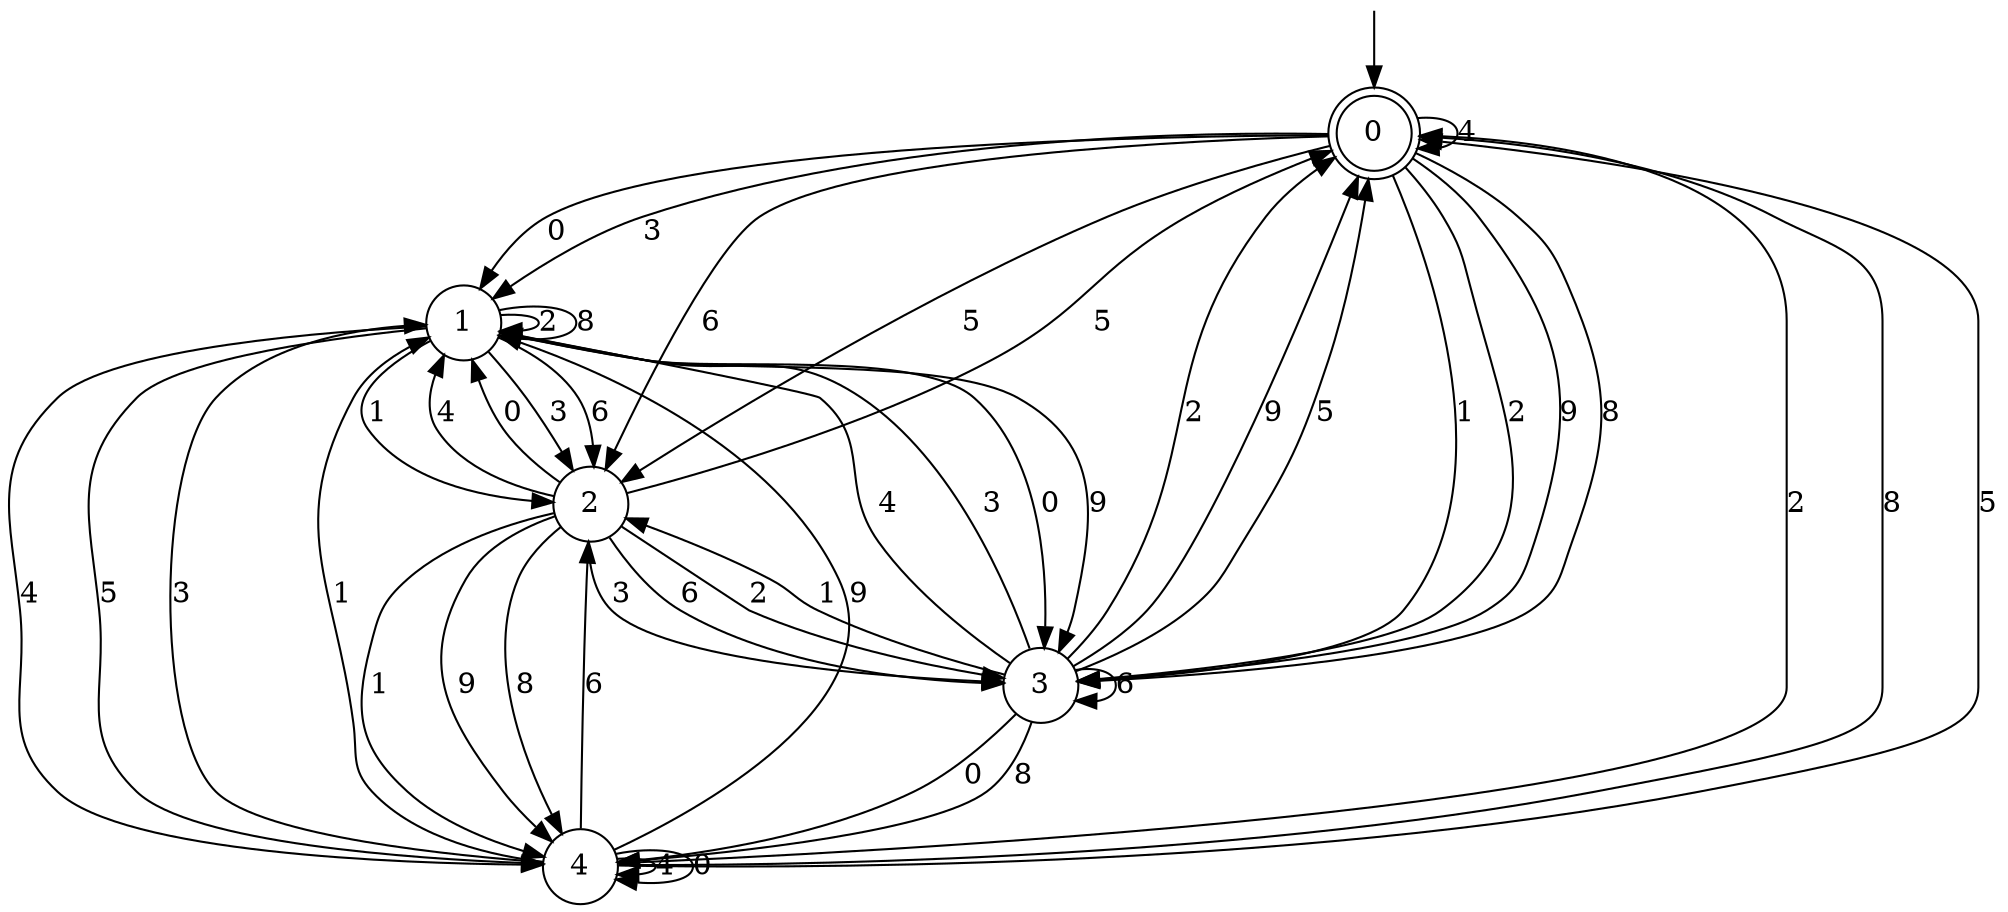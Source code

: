 digraph g {

	s0 [shape="doublecircle" label="0"];
	s1 [shape="circle" label="1"];
	s2 [shape="circle" label="2"];
	s3 [shape="circle" label="3"];
	s4 [shape="circle" label="4"];
	s0 -> s0 [label="4"];
	s0 -> s1 [label="0"];
	s0 -> s1 [label="3"];
	s0 -> s2 [label="6"];
	s0 -> s3 [label="1"];
	s0 -> s3 [label="2"];
	s0 -> s3 [label="9"];
	s0 -> s3 [label="8"];
	s0 -> s2 [label="5"];
	s1 -> s4 [label="4"];
	s1 -> s3 [label="0"];
	s1 -> s2 [label="3"];
	s1 -> s2 [label="6"];
	s1 -> s2 [label="1"];
	s1 -> s1 [label="2"];
	s1 -> s3 [label="9"];
	s1 -> s1 [label="8"];
	s1 -> s4 [label="5"];
	s2 -> s1 [label="4"];
	s2 -> s1 [label="0"];
	s2 -> s3 [label="3"];
	s2 -> s3 [label="6"];
	s2 -> s4 [label="1"];
	s2 -> s3 [label="2"];
	s2 -> s4 [label="9"];
	s2 -> s4 [label="8"];
	s2 -> s0 [label="5"];
	s3 -> s1 [label="4"];
	s3 -> s4 [label="0"];
	s3 -> s1 [label="3"];
	s3 -> s3 [label="6"];
	s3 -> s2 [label="1"];
	s3 -> s0 [label="2"];
	s3 -> s0 [label="9"];
	s3 -> s4 [label="8"];
	s3 -> s0 [label="5"];
	s4 -> s4 [label="4"];
	s4 -> s4 [label="0"];
	s4 -> s1 [label="3"];
	s4 -> s2 [label="6"];
	s4 -> s1 [label="1"];
	s4 -> s0 [label="2"];
	s4 -> s1 [label="9"];
	s4 -> s0 [label="8"];
	s4 -> s0 [label="5"];

__start0 [label="" shape="none" width="0" height="0"];
__start0 -> s0;

}
